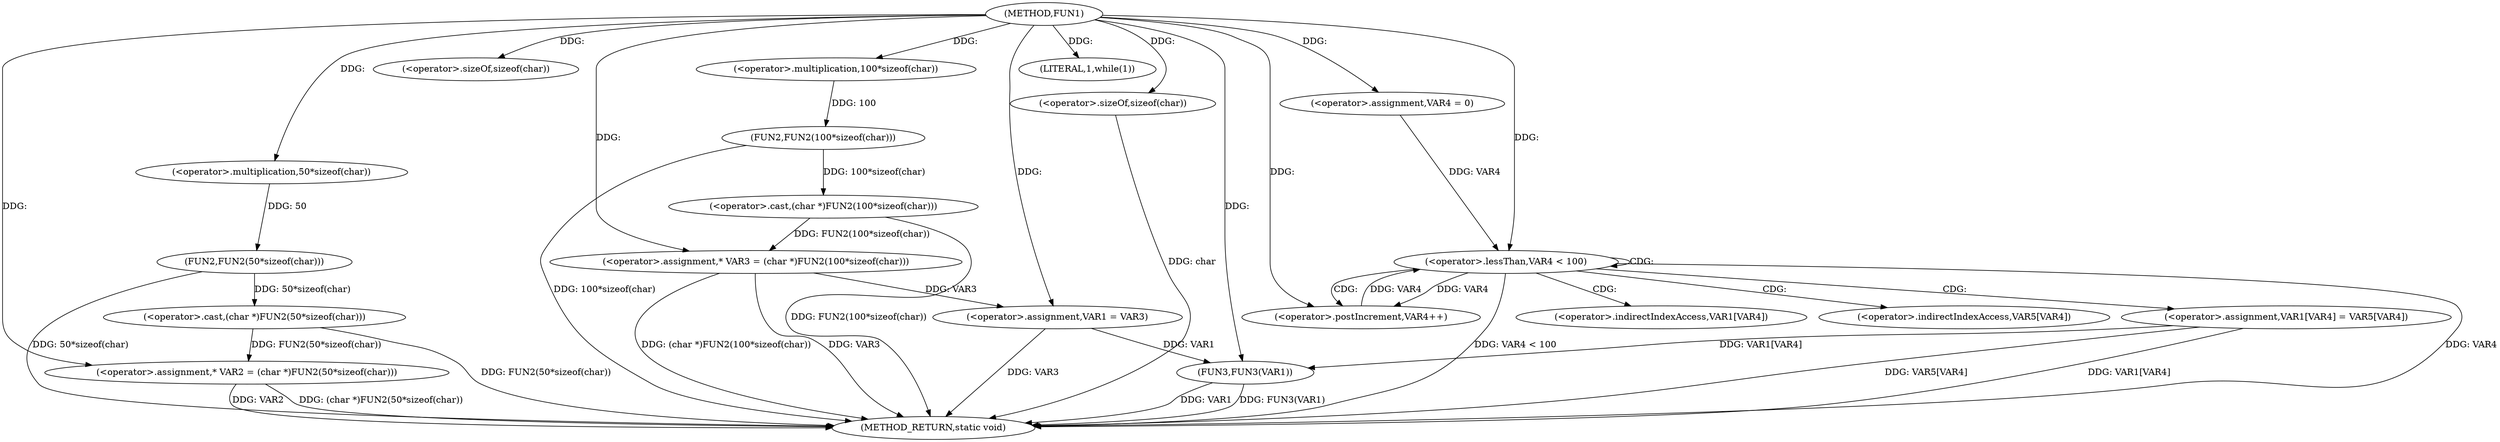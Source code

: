 digraph FUN1 {  
"1000100" [label = "(METHOD,FUN1)" ]
"1000152" [label = "(METHOD_RETURN,static void)" ]
"1000104" [label = "(<operator>.assignment,* VAR2 = (char *)FUN2(50*sizeof(char)))" ]
"1000106" [label = "(<operator>.cast,(char *)FUN2(50*sizeof(char)))" ]
"1000108" [label = "(FUN2,FUN2(50*sizeof(char)))" ]
"1000109" [label = "(<operator>.multiplication,50*sizeof(char))" ]
"1000111" [label = "(<operator>.sizeOf,sizeof(char))" ]
"1000114" [label = "(<operator>.assignment,* VAR3 = (char *)FUN2(100*sizeof(char)))" ]
"1000116" [label = "(<operator>.cast,(char *)FUN2(100*sizeof(char)))" ]
"1000118" [label = "(FUN2,FUN2(100*sizeof(char)))" ]
"1000119" [label = "(<operator>.multiplication,100*sizeof(char))" ]
"1000121" [label = "(<operator>.sizeOf,sizeof(char))" ]
"1000124" [label = "(LITERAL,1,while(1))" ]
"1000126" [label = "(<operator>.assignment,VAR1 = VAR3)" ]
"1000134" [label = "(<operator>.assignment,VAR4 = 0)" ]
"1000137" [label = "(<operator>.lessThan,VAR4 < 100)" ]
"1000140" [label = "(<operator>.postIncrement,VAR4++)" ]
"1000143" [label = "(<operator>.assignment,VAR1[VAR4] = VAR5[VAR4])" ]
"1000150" [label = "(FUN3,FUN3(VAR1))" ]
"1000144" [label = "(<operator>.indirectIndexAccess,VAR1[VAR4])" ]
"1000147" [label = "(<operator>.indirectIndexAccess,VAR5[VAR4])" ]
  "1000106" -> "1000152"  [ label = "DDG: FUN2(50*sizeof(char))"] 
  "1000150" -> "1000152"  [ label = "DDG: VAR1"] 
  "1000104" -> "1000152"  [ label = "DDG: VAR2"] 
  "1000116" -> "1000152"  [ label = "DDG: FUN2(100*sizeof(char))"] 
  "1000150" -> "1000152"  [ label = "DDG: FUN3(VAR1)"] 
  "1000118" -> "1000152"  [ label = "DDG: 100*sizeof(char)"] 
  "1000143" -> "1000152"  [ label = "DDG: VAR1[VAR4]"] 
  "1000114" -> "1000152"  [ label = "DDG: VAR3"] 
  "1000121" -> "1000152"  [ label = "DDG: char"] 
  "1000126" -> "1000152"  [ label = "DDG: VAR3"] 
  "1000137" -> "1000152"  [ label = "DDG: VAR4"] 
  "1000143" -> "1000152"  [ label = "DDG: VAR5[VAR4]"] 
  "1000114" -> "1000152"  [ label = "DDG: (char *)FUN2(100*sizeof(char))"] 
  "1000137" -> "1000152"  [ label = "DDG: VAR4 < 100"] 
  "1000104" -> "1000152"  [ label = "DDG: (char *)FUN2(50*sizeof(char))"] 
  "1000108" -> "1000152"  [ label = "DDG: 50*sizeof(char)"] 
  "1000106" -> "1000104"  [ label = "DDG: FUN2(50*sizeof(char))"] 
  "1000100" -> "1000104"  [ label = "DDG: "] 
  "1000108" -> "1000106"  [ label = "DDG: 50*sizeof(char)"] 
  "1000109" -> "1000108"  [ label = "DDG: 50"] 
  "1000100" -> "1000109"  [ label = "DDG: "] 
  "1000100" -> "1000111"  [ label = "DDG: "] 
  "1000116" -> "1000114"  [ label = "DDG: FUN2(100*sizeof(char))"] 
  "1000100" -> "1000114"  [ label = "DDG: "] 
  "1000118" -> "1000116"  [ label = "DDG: 100*sizeof(char)"] 
  "1000119" -> "1000118"  [ label = "DDG: 100"] 
  "1000100" -> "1000119"  [ label = "DDG: "] 
  "1000100" -> "1000121"  [ label = "DDG: "] 
  "1000100" -> "1000124"  [ label = "DDG: "] 
  "1000114" -> "1000126"  [ label = "DDG: VAR3"] 
  "1000100" -> "1000126"  [ label = "DDG: "] 
  "1000100" -> "1000134"  [ label = "DDG: "] 
  "1000140" -> "1000137"  [ label = "DDG: VAR4"] 
  "1000134" -> "1000137"  [ label = "DDG: VAR4"] 
  "1000100" -> "1000137"  [ label = "DDG: "] 
  "1000137" -> "1000140"  [ label = "DDG: VAR4"] 
  "1000100" -> "1000140"  [ label = "DDG: "] 
  "1000143" -> "1000150"  [ label = "DDG: VAR1[VAR4]"] 
  "1000126" -> "1000150"  [ label = "DDG: VAR1"] 
  "1000100" -> "1000150"  [ label = "DDG: "] 
  "1000137" -> "1000137"  [ label = "CDG: "] 
  "1000137" -> "1000147"  [ label = "CDG: "] 
  "1000137" -> "1000143"  [ label = "CDG: "] 
  "1000137" -> "1000144"  [ label = "CDG: "] 
  "1000137" -> "1000140"  [ label = "CDG: "] 
}
